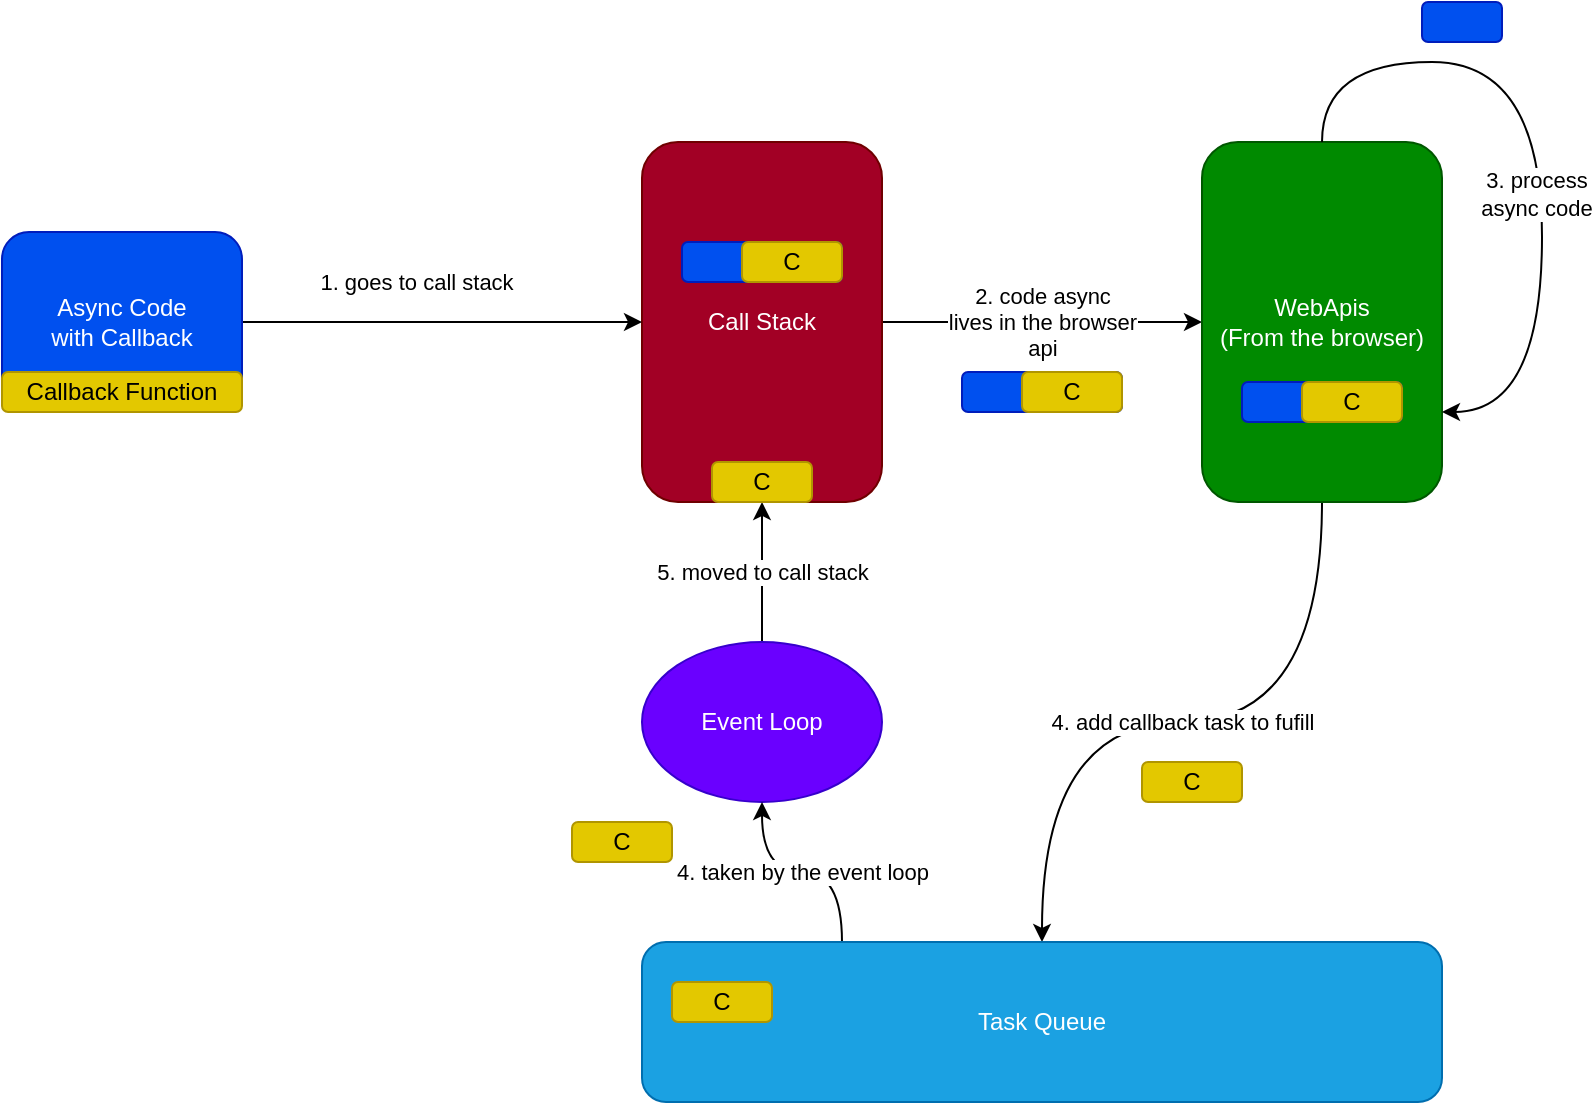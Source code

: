 <mxfile version="17.5.0" type="device"><diagram id="PXZXuMUF_9BLugaF102j" name="Page-1"><mxGraphModel dx="1422" dy="784" grid="1" gridSize="10" guides="1" tooltips="1" connect="1" arrows="1" fold="1" page="1" pageScale="1" pageWidth="850" pageHeight="1100" math="0" shadow="0"><root><mxCell id="0"/><mxCell id="1" parent="0"/><mxCell id="Q5ZUinepm4CbRcWeOnMV-8" value="2. code async&lt;br&gt;lives in the browser&lt;br&gt;api" style="edgeStyle=orthogonalEdgeStyle;rounded=0;orthogonalLoop=1;jettySize=auto;html=1;entryX=0;entryY=0.5;entryDx=0;entryDy=0;" edge="1" parent="1" source="Q5ZUinepm4CbRcWeOnMV-1" target="Q5ZUinepm4CbRcWeOnMV-2"><mxGeometry relative="1" as="geometry"/></mxCell><mxCell id="Q5ZUinepm4CbRcWeOnMV-1" value="Call Stack" style="rounded=1;whiteSpace=wrap;html=1;fillColor=#a20025;fontColor=#ffffff;strokeColor=#6F0000;" vertex="1" parent="1"><mxGeometry x="360" y="80" width="120" height="180" as="geometry"/></mxCell><mxCell id="Q5ZUinepm4CbRcWeOnMV-12" value="4. add callback task to fufill" style="edgeStyle=orthogonalEdgeStyle;curved=1;rounded=0;orthogonalLoop=1;jettySize=auto;html=1;" edge="1" parent="1" source="Q5ZUinepm4CbRcWeOnMV-2" target="Q5ZUinepm4CbRcWeOnMV-4"><mxGeometry relative="1" as="geometry"/></mxCell><mxCell id="Q5ZUinepm4CbRcWeOnMV-2" value="WebApis&lt;br&gt;(From the browser)" style="rounded=1;whiteSpace=wrap;html=1;fillColor=#008a00;fontColor=#ffffff;strokeColor=#005700;" vertex="1" parent="1"><mxGeometry x="640" y="80" width="120" height="180" as="geometry"/></mxCell><mxCell id="Q5ZUinepm4CbRcWeOnMV-22" value="5. moved to call stack" style="edgeStyle=orthogonalEdgeStyle;curved=1;rounded=0;orthogonalLoop=1;jettySize=auto;html=1;" edge="1" parent="1" source="Q5ZUinepm4CbRcWeOnMV-3" target="Q5ZUinepm4CbRcWeOnMV-1"><mxGeometry relative="1" as="geometry"/></mxCell><mxCell id="Q5ZUinepm4CbRcWeOnMV-3" value="Event Loop" style="ellipse;whiteSpace=wrap;html=1;fillColor=#6a00ff;fontColor=#ffffff;strokeColor=#3700CC;" vertex="1" parent="1"><mxGeometry x="360" y="330" width="120" height="80" as="geometry"/></mxCell><mxCell id="Q5ZUinepm4CbRcWeOnMV-20" value="4. taken by the event loop" style="edgeStyle=orthogonalEdgeStyle;curved=1;rounded=0;orthogonalLoop=1;jettySize=auto;html=1;" edge="1" parent="1" source="Q5ZUinepm4CbRcWeOnMV-4" target="Q5ZUinepm4CbRcWeOnMV-3"><mxGeometry relative="1" as="geometry"><Array as="points"><mxPoint x="460" y="445"/><mxPoint x="420" y="445"/></Array></mxGeometry></mxCell><mxCell id="Q5ZUinepm4CbRcWeOnMV-4" value="Task Queue" style="rounded=1;whiteSpace=wrap;html=1;fillColor=#1ba1e2;fontColor=#ffffff;strokeColor=#006EAF;" vertex="1" parent="1"><mxGeometry x="360" y="480" width="400" height="80" as="geometry"/></mxCell><mxCell id="Q5ZUinepm4CbRcWeOnMV-6" style="edgeStyle=orthogonalEdgeStyle;rounded=0;orthogonalLoop=1;jettySize=auto;html=1;" edge="1" parent="1" source="Q5ZUinepm4CbRcWeOnMV-5" target="Q5ZUinepm4CbRcWeOnMV-1"><mxGeometry relative="1" as="geometry"/></mxCell><mxCell id="Q5ZUinepm4CbRcWeOnMV-7" value="1. goes to call stack" style="edgeLabel;html=1;align=center;verticalAlign=middle;resizable=0;points=[];" vertex="1" connectable="0" parent="Q5ZUinepm4CbRcWeOnMV-6"><mxGeometry x="-0.13" y="-3" relative="1" as="geometry"><mxPoint y="-23" as="offset"/></mxGeometry></mxCell><mxCell id="Q5ZUinepm4CbRcWeOnMV-5" value="Async Code&lt;br&gt;with Callback" style="rounded=1;whiteSpace=wrap;html=1;fillColor=#0050ef;fontColor=#ffffff;strokeColor=#001DBC;" vertex="1" parent="1"><mxGeometry x="40" y="125" width="120" height="90" as="geometry"/></mxCell><mxCell id="Q5ZUinepm4CbRcWeOnMV-10" style="edgeStyle=orthogonalEdgeStyle;rounded=0;orthogonalLoop=1;jettySize=auto;html=1;entryX=1;entryY=0.75;entryDx=0;entryDy=0;curved=1;" edge="1" parent="1" source="Q5ZUinepm4CbRcWeOnMV-2" target="Q5ZUinepm4CbRcWeOnMV-2"><mxGeometry relative="1" as="geometry"><Array as="points"><mxPoint x="700" y="40"/><mxPoint x="810" y="40"/><mxPoint x="810" y="215"/></Array></mxGeometry></mxCell><mxCell id="Q5ZUinepm4CbRcWeOnMV-11" value="3. process&lt;br&gt;async code" style="edgeLabel;html=1;align=center;verticalAlign=middle;resizable=0;points=[];" vertex="1" connectable="0" parent="Q5ZUinepm4CbRcWeOnMV-10"><mxGeometry x="0.152" y="-3" relative="1" as="geometry"><mxPoint as="offset"/></mxGeometry></mxCell><mxCell id="Q5ZUinepm4CbRcWeOnMV-13" value="Callback Function" style="rounded=1;whiteSpace=wrap;html=1;fillColor=#e3c800;fontColor=#000000;strokeColor=#B09500;" vertex="1" parent="1"><mxGeometry x="40" y="195" width="120" height="20" as="geometry"/></mxCell><mxCell id="Q5ZUinepm4CbRcWeOnMV-14" value="" style="rounded=1;whiteSpace=wrap;html=1;fillColor=#0050ef;fontColor=#ffffff;strokeColor=#001DBC;" vertex="1" parent="1"><mxGeometry x="660" y="200" width="80" height="20" as="geometry"/></mxCell><mxCell id="Q5ZUinepm4CbRcWeOnMV-15" value="C" style="rounded=1;whiteSpace=wrap;html=1;fillColor=#e3c800;fontColor=#000000;strokeColor=#B09500;" vertex="1" parent="1"><mxGeometry x="690" y="200" width="50" height="20" as="geometry"/></mxCell><mxCell id="Q5ZUinepm4CbRcWeOnMV-17" value="C" style="rounded=1;whiteSpace=wrap;html=1;fillColor=#e3c800;fontColor=#000000;strokeColor=#B09500;" vertex="1" parent="1"><mxGeometry x="610" y="390" width="50" height="20" as="geometry"/></mxCell><mxCell id="Q5ZUinepm4CbRcWeOnMV-18" value="C" style="rounded=1;whiteSpace=wrap;html=1;fillColor=#e3c800;fontColor=#000000;strokeColor=#B09500;" vertex="1" parent="1"><mxGeometry x="375" y="500" width="50" height="20" as="geometry"/></mxCell><mxCell id="Q5ZUinepm4CbRcWeOnMV-21" value="C" style="rounded=1;whiteSpace=wrap;html=1;fillColor=#e3c800;fontColor=#000000;strokeColor=#B09500;" vertex="1" parent="1"><mxGeometry x="325" y="420" width="50" height="20" as="geometry"/></mxCell><mxCell id="Q5ZUinepm4CbRcWeOnMV-24" value="" style="rounded=1;whiteSpace=wrap;html=1;fillColor=#0050ef;fontColor=#ffffff;strokeColor=#001DBC;" vertex="1" parent="1"><mxGeometry x="380" y="130" width="80" height="20" as="geometry"/></mxCell><mxCell id="Q5ZUinepm4CbRcWeOnMV-25" value="C" style="rounded=1;whiteSpace=wrap;html=1;fillColor=#e3c800;fontColor=#000000;strokeColor=#B09500;" vertex="1" parent="1"><mxGeometry x="410" y="130" width="50" height="20" as="geometry"/></mxCell><mxCell id="Q5ZUinepm4CbRcWeOnMV-26" value="C" style="rounded=1;whiteSpace=wrap;html=1;fillColor=#e3c800;fontColor=#000000;strokeColor=#B09500;" vertex="1" parent="1"><mxGeometry x="395" y="240" width="50" height="20" as="geometry"/></mxCell><mxCell id="Q5ZUinepm4CbRcWeOnMV-27" value="" style="rounded=1;whiteSpace=wrap;html=1;fillColor=#0050ef;fontColor=#ffffff;strokeColor=#001DBC;" vertex="1" parent="1"><mxGeometry x="520" y="195" width="80" height="20" as="geometry"/></mxCell><mxCell id="Q5ZUinepm4CbRcWeOnMV-28" value="C" style="rounded=1;whiteSpace=wrap;html=1;fillColor=#e3c800;fontColor=#000000;strokeColor=#B09500;" vertex="1" parent="1"><mxGeometry x="550" y="195" width="50" height="20" as="geometry"/></mxCell><mxCell id="Q5ZUinepm4CbRcWeOnMV-29" value="" style="rounded=1;whiteSpace=wrap;html=1;fillColor=#0050ef;fontColor=#ffffff;strokeColor=#001DBC;" vertex="1" parent="1"><mxGeometry x="750" y="10" width="40" height="20" as="geometry"/></mxCell></root></mxGraphModel></diagram></mxfile>